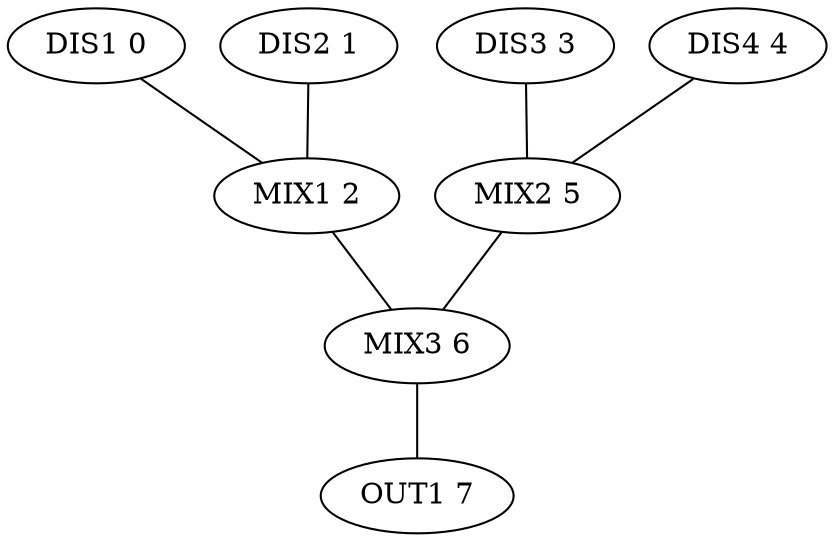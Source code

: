 graph "Tiny Dag" {
0 [label="DIS1 0"]
1 [label="DIS2 1"]
2 [label="MIX1 2"]
3 [label="DIS3 3"]
4 [label="DIS4 4"]
5 [label="MIX2 5"]
6 [label="MIX3 6"]
7 [label="OUT1 7"]
0 -- 2
1 -- 2
2 -- 6
3 -- 5
4 -- 5
5 -- 6
6 -- 7
}
